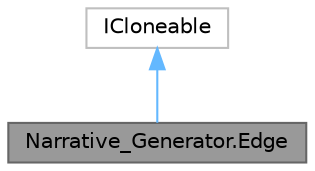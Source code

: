 digraph "Narrative_Generator.Edge"
{
 // LATEX_PDF_SIZE
  bgcolor="transparent";
  edge [fontname=Helvetica,fontsize=10,labelfontname=Helvetica,labelfontsize=10];
  node [fontname=Helvetica,fontsize=10,shape=box,height=0.2,width=0.4];
  Node1 [label="Narrative_Generator.Edge",height=0.2,width=0.4,color="gray40", fillcolor="grey60", style="filled", fontcolor="black",tooltip="A class that implements the edges between the nodes of the storygraph, which store the action serving..."];
  Node2 -> Node1 [dir="back",color="steelblue1",style="solid"];
  Node2 [label="ICloneable",height=0.2,width=0.4,color="grey75", fillcolor="white", style="filled",tooltip=" "];
}
